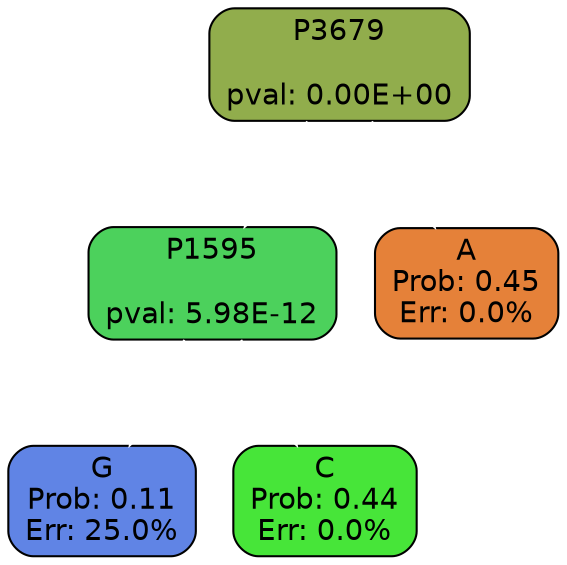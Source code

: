 digraph Tree {
node [shape=box, style="filled, rounded", color="black", fontname=helvetica] ;
graph [splines=straight, bgcolor=transparent, dpi=600] ;
edge [fontname=helvetica,color=white] ;
1 [label="P3679

pval: 0.00E+00", fillcolor="#91ad4c",fontcolor="black"] ;
2 [label="P1595

pval: 5.98E-12", fillcolor="#4cd15c",fontcolor="black"] ;
3 [label="G
Prob: 0.11
Err: 25.0%", fillcolor="#6084e5",fontcolor="black"] ;
4 [label="C
Prob: 0.44
Err: 0.0%", fillcolor="#47e539",fontcolor="black"] ;
5 [label="A
Prob: 0.45
Err: 0.0%", fillcolor="#e58139",fontcolor="black"] ;
1 -> 2 [label="ACG",fontcolor=white] ;
1 -> 5 [label="T",fontcolor=white] ;
2 -> 3 [label="AG",fontcolor=white] ;
2 -> 4 [label="C",fontcolor=white] ;
}